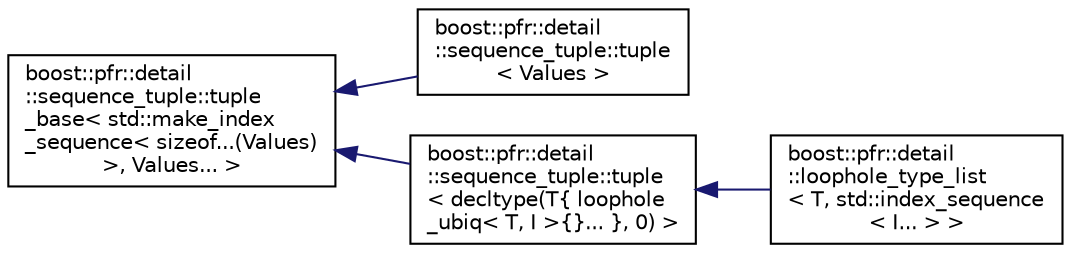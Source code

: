 digraph "Graphical Class Hierarchy"
{
  edge [fontname="Helvetica",fontsize="10",labelfontname="Helvetica",labelfontsize="10"];
  node [fontname="Helvetica",fontsize="10",shape=record];
  rankdir="LR";
  Node0 [label="boost::pfr::detail\l::sequence_tuple::tuple\l_base\< std::make_index\l_sequence\< sizeof...(Values)\l\>, Values... \>",height=0.2,width=0.4,color="black", fillcolor="white", style="filled",URL="$structboost_1_1pfr_1_1detail_1_1sequence__tuple_1_1tuple__base.html"];
  Node0 -> Node1 [dir="back",color="midnightblue",fontsize="10",style="solid",fontname="Helvetica"];
  Node1 [label="boost::pfr::detail\l::sequence_tuple::tuple\l\< Values \>",height=0.2,width=0.4,color="black", fillcolor="white", style="filled",URL="$structboost_1_1pfr_1_1detail_1_1sequence__tuple_1_1tuple.html"];
  Node0 -> Node2 [dir="back",color="midnightblue",fontsize="10",style="solid",fontname="Helvetica"];
  Node2 [label="boost::pfr::detail\l::sequence_tuple::tuple\l\< decltype(T\{ loophole\l_ubiq\< T, I \>\{\}... \}, 0) \>",height=0.2,width=0.4,color="black", fillcolor="white", style="filled",URL="$structboost_1_1pfr_1_1detail_1_1sequence__tuple_1_1tuple.html"];
  Node2 -> Node3 [dir="back",color="midnightblue",fontsize="10",style="solid",fontname="Helvetica"];
  Node3 [label="boost::pfr::detail\l::loophole_type_list\l\< T, std::index_sequence\l\< I... \> \>",height=0.2,width=0.4,color="black", fillcolor="white", style="filled",URL="$structboost_1_1pfr_1_1detail_1_1loophole__type__list_3_01_t_00_01std_1_1index__sequence_3_01_i_8_8_8_01_4_01_4.html"];
}
